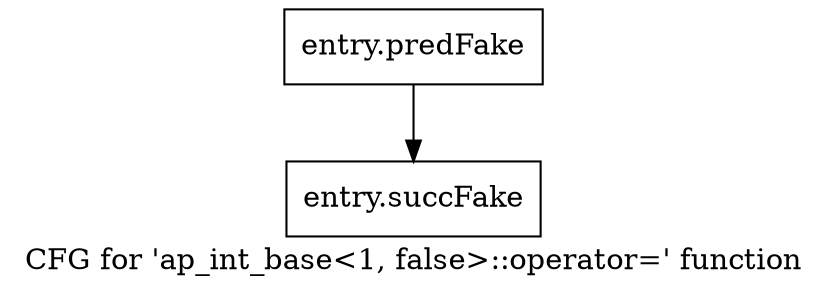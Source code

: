 digraph "CFG for 'ap_int_base\<1, false\>::operator=' function" {
	label="CFG for 'ap_int_base\<1, false\>::operator=' function";

	Node0x5545d80 [shape=record,filename="",linenumber="",label="{entry.predFake}"];
	Node0x5545d80 -> Node0x54d0080[ callList="" memoryops="" filename="/home/omerfaruk/tools/Xilinx/Vitis_HLS/2023.2/include/etc/ap_int_base.h" execusionnum="2"];
	Node0x54d0080 [shape=record,filename="/home/omerfaruk/tools/Xilinx/Vitis_HLS/2023.2/include/etc/ap_int_base.h",linenumber="461",label="{entry.succFake}"];
}
